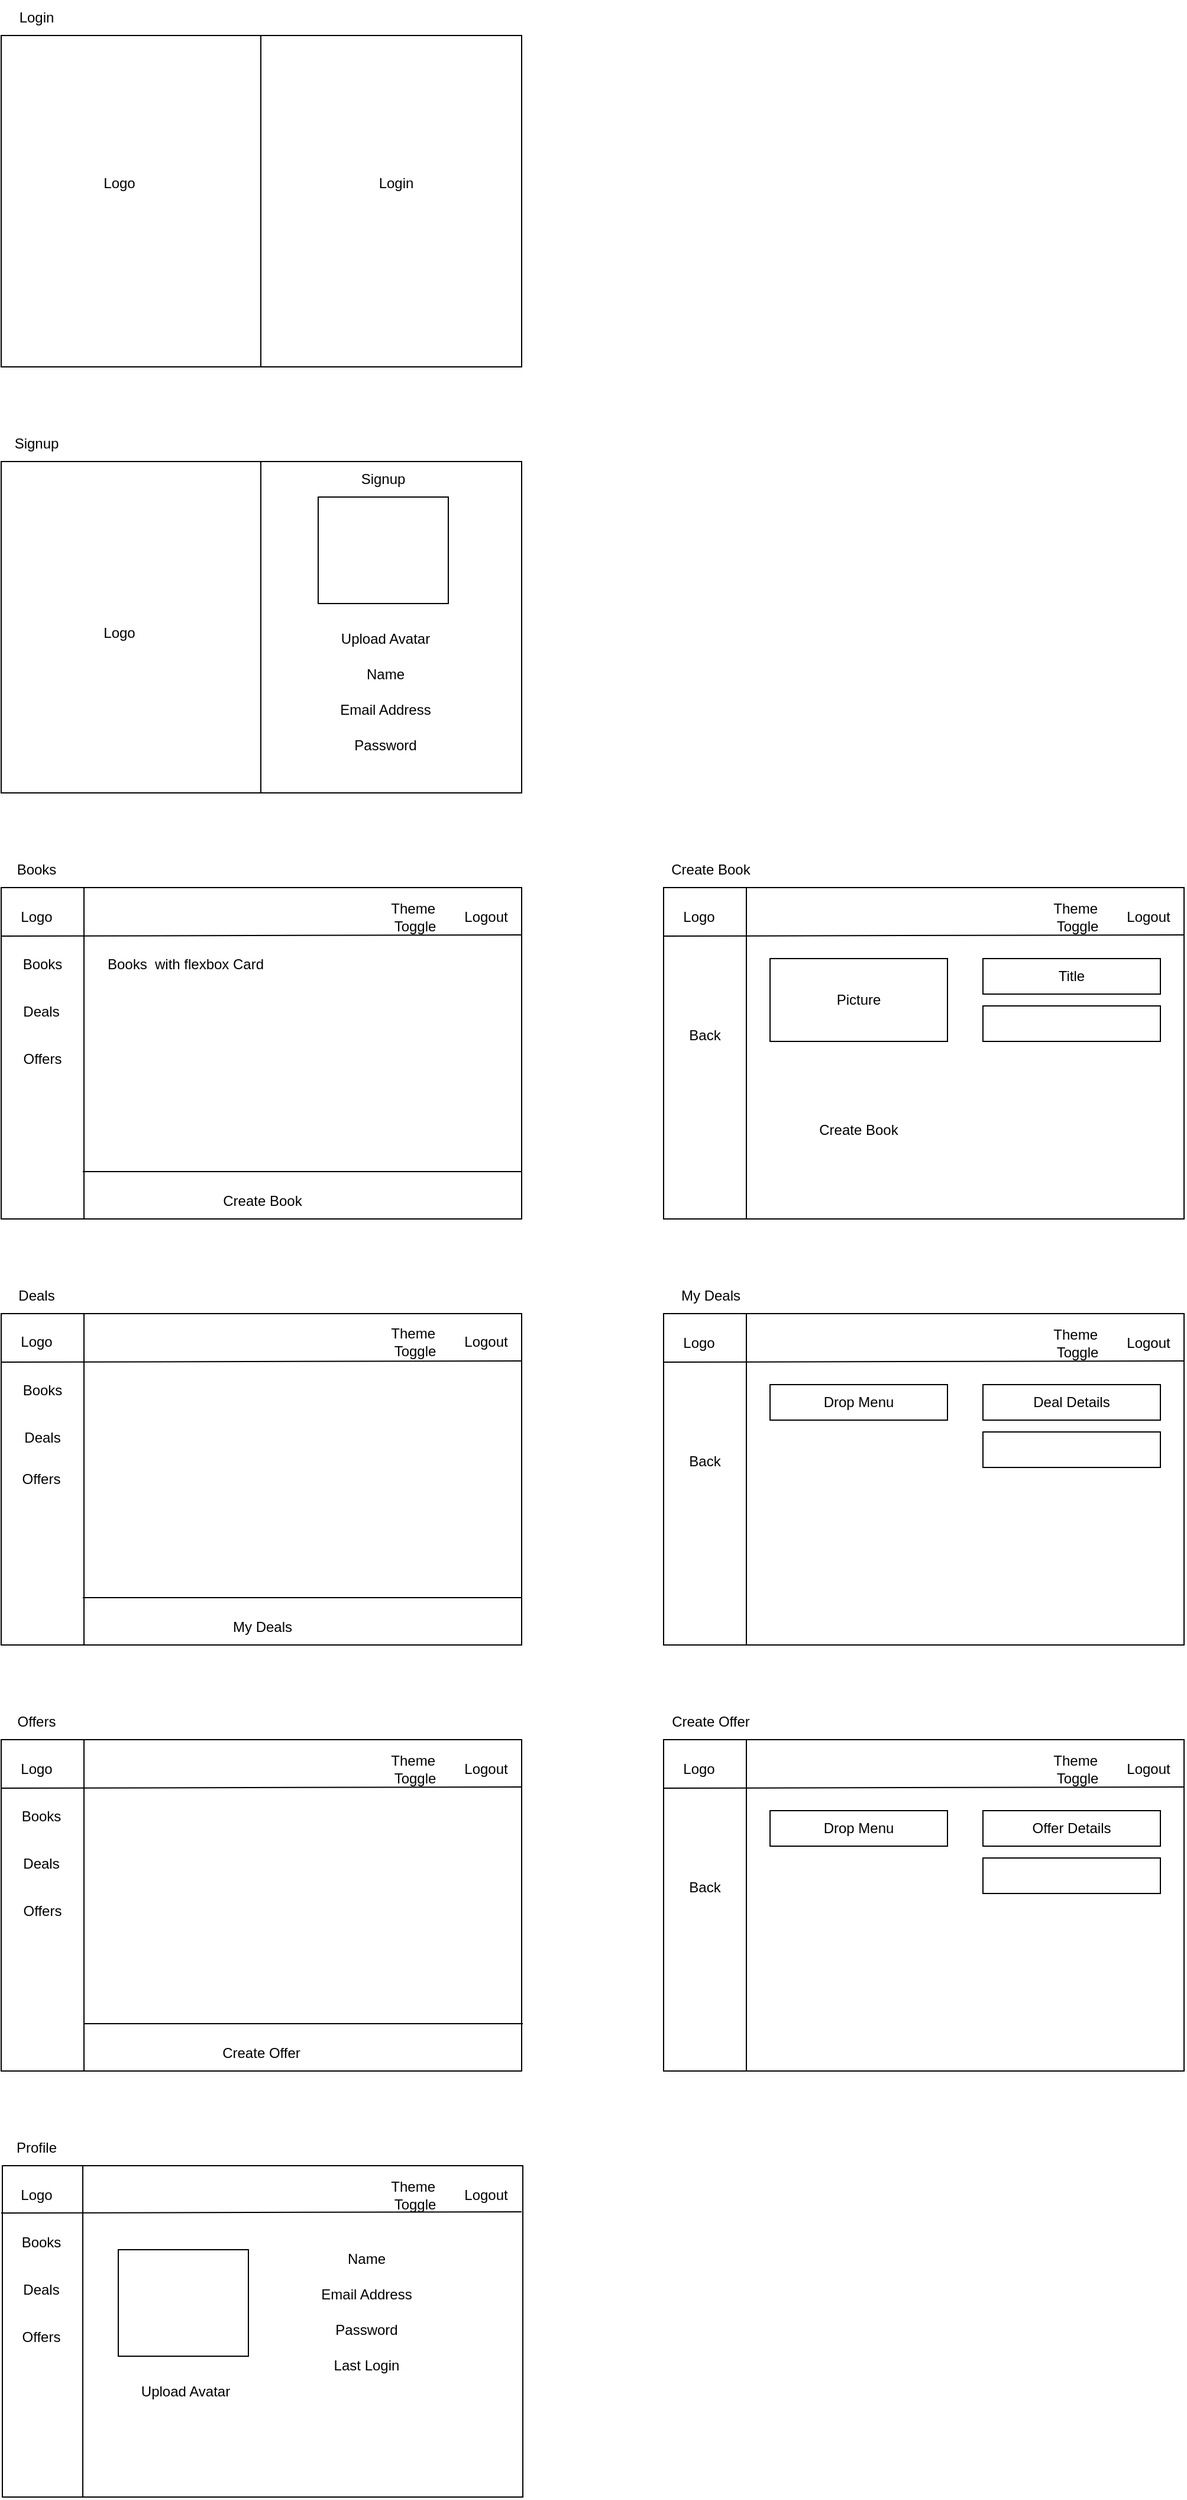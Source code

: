 <mxfile version="27.2.0">
  <diagram name="Page-1" id="3cRse9nx-mdcCEquvsmP">
    <mxGraphModel dx="1042" dy="562" grid="1" gridSize="10" guides="1" tooltips="1" connect="1" arrows="1" fold="1" page="1" pageScale="1" pageWidth="827" pageHeight="1169" math="0" shadow="0">
      <root>
        <mxCell id="0" />
        <mxCell id="1" parent="0" />
        <mxCell id="dCZFzRNxmEc5decSwOcq-1" value="" style="rounded=0;whiteSpace=wrap;html=1;" parent="1" vertex="1">
          <mxGeometry x="80" y="80" width="440" height="280" as="geometry" />
        </mxCell>
        <mxCell id="dCZFzRNxmEc5decSwOcq-2" value="" style="rounded=0;whiteSpace=wrap;html=1;" parent="1" vertex="1">
          <mxGeometry x="80" y="440" width="440" height="280" as="geometry" />
        </mxCell>
        <mxCell id="dCZFzRNxmEc5decSwOcq-3" value="" style="rounded=0;whiteSpace=wrap;html=1;" parent="1" vertex="1">
          <mxGeometry x="80" y="800" width="440" height="280" as="geometry" />
        </mxCell>
        <mxCell id="dCZFzRNxmEc5decSwOcq-4" value="" style="rounded=0;whiteSpace=wrap;html=1;" parent="1" vertex="1">
          <mxGeometry x="80" y="1160" width="440" height="280" as="geometry" />
        </mxCell>
        <mxCell id="dCZFzRNxmEc5decSwOcq-5" value="Login" style="text;html=1;align=center;verticalAlign=middle;whiteSpace=wrap;rounded=0;" parent="1" vertex="1">
          <mxGeometry x="80" y="50" width="60" height="30" as="geometry" />
        </mxCell>
        <mxCell id="dCZFzRNxmEc5decSwOcq-6" value="Signup" style="text;html=1;align=center;verticalAlign=middle;whiteSpace=wrap;rounded=0;" parent="1" vertex="1">
          <mxGeometry x="80" y="410" width="60" height="30" as="geometry" />
        </mxCell>
        <mxCell id="dCZFzRNxmEc5decSwOcq-7" value="Books" style="text;html=1;align=center;verticalAlign=middle;whiteSpace=wrap;rounded=0;" parent="1" vertex="1">
          <mxGeometry x="80" y="770" width="60" height="30" as="geometry" />
        </mxCell>
        <mxCell id="dCZFzRNxmEc5decSwOcq-8" value="Deals" style="text;html=1;align=center;verticalAlign=middle;whiteSpace=wrap;rounded=0;" parent="1" vertex="1">
          <mxGeometry x="80" y="1130" width="60" height="30" as="geometry" />
        </mxCell>
        <mxCell id="dCZFzRNxmEc5decSwOcq-9" value="" style="rounded=0;whiteSpace=wrap;html=1;" parent="1" vertex="1">
          <mxGeometry x="80" y="1520" width="440" height="280" as="geometry" />
        </mxCell>
        <mxCell id="dCZFzRNxmEc5decSwOcq-10" value="Offers" style="text;html=1;align=center;verticalAlign=middle;whiteSpace=wrap;rounded=0;" parent="1" vertex="1">
          <mxGeometry x="80" y="1490" width="60" height="30" as="geometry" />
        </mxCell>
        <mxCell id="dCZFzRNxmEc5decSwOcq-11" value="" style="rounded=0;whiteSpace=wrap;html=1;" parent="1" vertex="1">
          <mxGeometry x="81" y="1880" width="440" height="280" as="geometry" />
        </mxCell>
        <mxCell id="dCZFzRNxmEc5decSwOcq-12" value="Profile" style="text;html=1;align=center;verticalAlign=middle;whiteSpace=wrap;rounded=0;" parent="1" vertex="1">
          <mxGeometry x="80" y="1850" width="60" height="30" as="geometry" />
        </mxCell>
        <mxCell id="dCZFzRNxmEc5decSwOcq-13" value="" style="endArrow=none;html=1;rounded=0;" parent="1" edge="1">
          <mxGeometry width="50" height="50" relative="1" as="geometry">
            <mxPoint x="299.5" y="360" as="sourcePoint" />
            <mxPoint x="299.5" y="80" as="targetPoint" />
          </mxGeometry>
        </mxCell>
        <mxCell id="dCZFzRNxmEc5decSwOcq-14" value="" style="endArrow=none;html=1;rounded=0;" parent="1" edge="1">
          <mxGeometry width="50" height="50" relative="1" as="geometry">
            <mxPoint x="299.5" y="720" as="sourcePoint" />
            <mxPoint x="299.5" y="440" as="targetPoint" />
          </mxGeometry>
        </mxCell>
        <mxCell id="dCZFzRNxmEc5decSwOcq-15" value="Logo" style="text;html=1;align=center;verticalAlign=middle;whiteSpace=wrap;rounded=0;" parent="1" vertex="1">
          <mxGeometry x="150" y="190" width="60" height="30" as="geometry" />
        </mxCell>
        <mxCell id="dCZFzRNxmEc5decSwOcq-16" value="Logo" style="text;html=1;align=center;verticalAlign=middle;whiteSpace=wrap;rounded=0;" parent="1" vertex="1">
          <mxGeometry x="150" y="570" width="60" height="30" as="geometry" />
        </mxCell>
        <mxCell id="dCZFzRNxmEc5decSwOcq-17" value="Login" style="text;html=1;align=center;verticalAlign=middle;whiteSpace=wrap;rounded=0;" parent="1" vertex="1">
          <mxGeometry x="384" y="190" width="60" height="30" as="geometry" />
        </mxCell>
        <mxCell id="dCZFzRNxmEc5decSwOcq-18" value="Signup" style="text;html=1;align=center;verticalAlign=middle;whiteSpace=wrap;rounded=0;" parent="1" vertex="1">
          <mxGeometry x="373" y="440" width="60" height="30" as="geometry" />
        </mxCell>
        <mxCell id="dCZFzRNxmEc5decSwOcq-19" value="" style="endArrow=none;html=1;rounded=0;" parent="1" edge="1">
          <mxGeometry width="50" height="50" relative="1" as="geometry">
            <mxPoint x="150" y="1080" as="sourcePoint" />
            <mxPoint x="150" y="800" as="targetPoint" />
          </mxGeometry>
        </mxCell>
        <mxCell id="dCZFzRNxmEc5decSwOcq-20" value="" style="endArrow=none;html=1;rounded=0;" parent="1" edge="1">
          <mxGeometry width="50" height="50" relative="1" as="geometry">
            <mxPoint x="150" y="1440" as="sourcePoint" />
            <mxPoint x="150" y="1160" as="targetPoint" />
          </mxGeometry>
        </mxCell>
        <mxCell id="dCZFzRNxmEc5decSwOcq-21" value="" style="endArrow=none;html=1;rounded=0;" parent="1" edge="1">
          <mxGeometry width="50" height="50" relative="1" as="geometry">
            <mxPoint x="149" y="2160" as="sourcePoint" />
            <mxPoint x="149" y="1880" as="targetPoint" />
          </mxGeometry>
        </mxCell>
        <mxCell id="dCZFzRNxmEc5decSwOcq-22" value="" style="endArrow=none;html=1;rounded=0;" parent="1" edge="1">
          <mxGeometry width="50" height="50" relative="1" as="geometry">
            <mxPoint x="150" y="1800" as="sourcePoint" />
            <mxPoint x="150" y="1520" as="targetPoint" />
          </mxGeometry>
        </mxCell>
        <mxCell id="dCZFzRNxmEc5decSwOcq-23" value="" style="endArrow=none;html=1;rounded=0;" parent="1" edge="1">
          <mxGeometry width="50" height="50" relative="1" as="geometry">
            <mxPoint x="80" y="1920" as="sourcePoint" />
            <mxPoint x="520" y="1919" as="targetPoint" />
          </mxGeometry>
        </mxCell>
        <mxCell id="dCZFzRNxmEc5decSwOcq-24" value="" style="endArrow=none;html=1;rounded=0;" parent="1" edge="1">
          <mxGeometry width="50" height="50" relative="1" as="geometry">
            <mxPoint x="80" y="1561" as="sourcePoint" />
            <mxPoint x="520" y="1560" as="targetPoint" />
          </mxGeometry>
        </mxCell>
        <mxCell id="dCZFzRNxmEc5decSwOcq-25" value="" style="endArrow=none;html=1;rounded=0;" parent="1" edge="1">
          <mxGeometry width="50" height="50" relative="1" as="geometry">
            <mxPoint x="80" y="1201" as="sourcePoint" />
            <mxPoint x="520" y="1200" as="targetPoint" />
          </mxGeometry>
        </mxCell>
        <mxCell id="dCZFzRNxmEc5decSwOcq-26" value="" style="endArrow=none;html=1;rounded=0;" parent="1" edge="1">
          <mxGeometry width="50" height="50" relative="1" as="geometry">
            <mxPoint x="80" y="841" as="sourcePoint" />
            <mxPoint x="520" y="840" as="targetPoint" />
          </mxGeometry>
        </mxCell>
        <mxCell id="dCZFzRNxmEc5decSwOcq-27" value="Logo" style="text;html=1;align=center;verticalAlign=middle;whiteSpace=wrap;rounded=0;" parent="1" vertex="1">
          <mxGeometry x="80" y="810" width="60" height="30" as="geometry" />
        </mxCell>
        <mxCell id="dCZFzRNxmEc5decSwOcq-28" value="Logo" style="text;html=1;align=center;verticalAlign=middle;whiteSpace=wrap;rounded=0;" parent="1" vertex="1">
          <mxGeometry x="80" y="1169" width="60" height="30" as="geometry" />
        </mxCell>
        <mxCell id="dCZFzRNxmEc5decSwOcq-29" value="Logo" style="text;html=1;align=center;verticalAlign=middle;whiteSpace=wrap;rounded=0;" parent="1" vertex="1">
          <mxGeometry x="80" y="1530" width="60" height="30" as="geometry" />
        </mxCell>
        <mxCell id="dCZFzRNxmEc5decSwOcq-30" value="Logo" style="text;html=1;align=center;verticalAlign=middle;whiteSpace=wrap;rounded=0;" parent="1" vertex="1">
          <mxGeometry x="80" y="1890" width="60" height="30" as="geometry" />
        </mxCell>
        <mxCell id="dCZFzRNxmEc5decSwOcq-31" value="Logout" style="text;html=1;align=center;verticalAlign=middle;whiteSpace=wrap;rounded=0;" parent="1" vertex="1">
          <mxGeometry x="460" y="810" width="60" height="30" as="geometry" />
        </mxCell>
        <mxCell id="dCZFzRNxmEc5decSwOcq-32" value="Logout" style="text;html=1;align=center;verticalAlign=middle;whiteSpace=wrap;rounded=0;" parent="1" vertex="1">
          <mxGeometry x="460" y="1169" width="60" height="30" as="geometry" />
        </mxCell>
        <mxCell id="dCZFzRNxmEc5decSwOcq-33" value="Logout" style="text;html=1;align=center;verticalAlign=middle;whiteSpace=wrap;rounded=0;" parent="1" vertex="1">
          <mxGeometry x="460" y="1530" width="60" height="30" as="geometry" />
        </mxCell>
        <mxCell id="dCZFzRNxmEc5decSwOcq-34" value="Logout" style="text;html=1;align=center;verticalAlign=middle;whiteSpace=wrap;rounded=0;" parent="1" vertex="1">
          <mxGeometry x="460" y="1890" width="60" height="30" as="geometry" />
        </mxCell>
        <mxCell id="dCZFzRNxmEc5decSwOcq-35" value="Theme&amp;nbsp;&lt;div&gt;Toggle&lt;/div&gt;" style="text;html=1;align=center;verticalAlign=middle;whiteSpace=wrap;rounded=0;" parent="1" vertex="1">
          <mxGeometry x="400" y="810" width="60" height="30" as="geometry" />
        </mxCell>
        <mxCell id="dCZFzRNxmEc5decSwOcq-36" value="Theme&amp;nbsp;&lt;div&gt;Toggle&lt;/div&gt;" style="text;html=1;align=center;verticalAlign=middle;whiteSpace=wrap;rounded=0;" parent="1" vertex="1">
          <mxGeometry x="400" y="1169" width="60" height="30" as="geometry" />
        </mxCell>
        <mxCell id="dCZFzRNxmEc5decSwOcq-37" value="Theme&amp;nbsp;&lt;div&gt;Toggle&lt;/div&gt;" style="text;html=1;align=center;verticalAlign=middle;whiteSpace=wrap;rounded=0;" parent="1" vertex="1">
          <mxGeometry x="400" y="1530" width="60" height="30" as="geometry" />
        </mxCell>
        <mxCell id="dCZFzRNxmEc5decSwOcq-38" value="Theme&amp;nbsp;&lt;div&gt;Toggle&lt;/div&gt;" style="text;html=1;align=center;verticalAlign=middle;whiteSpace=wrap;rounded=0;" parent="1" vertex="1">
          <mxGeometry x="400" y="1890" width="60" height="30" as="geometry" />
        </mxCell>
        <mxCell id="dCZFzRNxmEc5decSwOcq-39" value="Books" style="text;html=1;align=center;verticalAlign=middle;whiteSpace=wrap;rounded=0;" parent="1" vertex="1">
          <mxGeometry x="84" y="1570" width="60" height="30" as="geometry" />
        </mxCell>
        <mxCell id="dCZFzRNxmEc5decSwOcq-41" value="Books" style="text;html=1;align=center;verticalAlign=middle;whiteSpace=wrap;rounded=0;" parent="1" vertex="1">
          <mxGeometry x="84" y="1930" width="60" height="30" as="geometry" />
        </mxCell>
        <mxCell id="dCZFzRNxmEc5decSwOcq-42" value="Books" style="text;html=1;align=center;verticalAlign=middle;whiteSpace=wrap;rounded=0;" parent="1" vertex="1">
          <mxGeometry x="85" y="1210" width="60" height="30" as="geometry" />
        </mxCell>
        <mxCell id="dCZFzRNxmEc5decSwOcq-43" value="Books" style="text;html=1;align=center;verticalAlign=middle;whiteSpace=wrap;rounded=0;" parent="1" vertex="1">
          <mxGeometry x="85" y="850" width="60" height="30" as="geometry" />
        </mxCell>
        <mxCell id="dCZFzRNxmEc5decSwOcq-44" value="Deals" style="text;html=1;align=center;verticalAlign=middle;whiteSpace=wrap;rounded=0;" parent="1" vertex="1">
          <mxGeometry x="84" y="1970" width="60" height="30" as="geometry" />
        </mxCell>
        <mxCell id="dCZFzRNxmEc5decSwOcq-45" value="Deals" style="text;html=1;align=center;verticalAlign=middle;whiteSpace=wrap;rounded=0;" parent="1" vertex="1">
          <mxGeometry x="84" y="1610" width="60" height="30" as="geometry" />
        </mxCell>
        <mxCell id="dCZFzRNxmEc5decSwOcq-46" value="Deals" style="text;html=1;align=center;verticalAlign=middle;whiteSpace=wrap;rounded=0;" parent="1" vertex="1">
          <mxGeometry x="85" y="1250" width="60" height="30" as="geometry" />
        </mxCell>
        <mxCell id="dCZFzRNxmEc5decSwOcq-47" value="Deals" style="text;html=1;align=center;verticalAlign=middle;whiteSpace=wrap;rounded=0;" parent="1" vertex="1">
          <mxGeometry x="84" y="890" width="60" height="30" as="geometry" />
        </mxCell>
        <mxCell id="dCZFzRNxmEc5decSwOcq-48" value="Offers" style="text;html=1;align=center;verticalAlign=middle;whiteSpace=wrap;rounded=0;" parent="1" vertex="1">
          <mxGeometry x="85" y="930" width="60" height="30" as="geometry" />
        </mxCell>
        <mxCell id="dCZFzRNxmEc5decSwOcq-50" value="Offers" style="text;html=1;align=center;verticalAlign=middle;whiteSpace=wrap;rounded=0;" parent="1" vertex="1">
          <mxGeometry x="84" y="1285" width="60" height="30" as="geometry" />
        </mxCell>
        <mxCell id="dCZFzRNxmEc5decSwOcq-51" value="Offers" style="text;html=1;align=center;verticalAlign=middle;whiteSpace=wrap;rounded=0;" parent="1" vertex="1">
          <mxGeometry x="85" y="1650" width="60" height="30" as="geometry" />
        </mxCell>
        <mxCell id="dCZFzRNxmEc5decSwOcq-52" value="Offers" style="text;html=1;align=center;verticalAlign=middle;whiteSpace=wrap;rounded=0;" parent="1" vertex="1">
          <mxGeometry x="84" y="2010" width="60" height="30" as="geometry" />
        </mxCell>
        <mxCell id="dCZFzRNxmEc5decSwOcq-53" value="" style="rounded=0;whiteSpace=wrap;html=1;" parent="1" vertex="1">
          <mxGeometry x="179" y="1951" width="110" height="90" as="geometry" />
        </mxCell>
        <mxCell id="dCZFzRNxmEc5decSwOcq-54" value="Upload Avatar" style="text;html=1;align=center;verticalAlign=middle;whiteSpace=wrap;rounded=0;" parent="1" vertex="1">
          <mxGeometry x="181" y="2056" width="110" height="30" as="geometry" />
        </mxCell>
        <mxCell id="dCZFzRNxmEc5decSwOcq-55" value="Name" style="text;html=1;align=center;verticalAlign=middle;whiteSpace=wrap;rounded=0;" parent="1" vertex="1">
          <mxGeometry x="334" y="1944" width="110" height="30" as="geometry" />
        </mxCell>
        <mxCell id="dCZFzRNxmEc5decSwOcq-56" value="Email Address" style="text;html=1;align=center;verticalAlign=middle;whiteSpace=wrap;rounded=0;" parent="1" vertex="1">
          <mxGeometry x="334" y="1974" width="110" height="30" as="geometry" />
        </mxCell>
        <mxCell id="dCZFzRNxmEc5decSwOcq-57" value="Password" style="text;html=1;align=center;verticalAlign=middle;whiteSpace=wrap;rounded=0;" parent="1" vertex="1">
          <mxGeometry x="334" y="2004" width="110" height="30" as="geometry" />
        </mxCell>
        <mxCell id="dCZFzRNxmEc5decSwOcq-58" value="Last Login" style="text;html=1;align=center;verticalAlign=middle;whiteSpace=wrap;rounded=0;" parent="1" vertex="1">
          <mxGeometry x="334" y="2034" width="110" height="30" as="geometry" />
        </mxCell>
        <mxCell id="dCZFzRNxmEc5decSwOcq-59" value="" style="endArrow=none;html=1;rounded=0;" parent="1" edge="1">
          <mxGeometry width="50" height="50" relative="1" as="geometry">
            <mxPoint x="150" y="1760" as="sourcePoint" />
            <mxPoint x="521" y="1760" as="targetPoint" />
          </mxGeometry>
        </mxCell>
        <mxCell id="dCZFzRNxmEc5decSwOcq-60" value="" style="endArrow=none;html=1;rounded=0;" parent="1" edge="1">
          <mxGeometry width="50" height="50" relative="1" as="geometry">
            <mxPoint x="149" y="1400" as="sourcePoint" />
            <mxPoint x="520" y="1400" as="targetPoint" />
          </mxGeometry>
        </mxCell>
        <mxCell id="dCZFzRNxmEc5decSwOcq-61" value="" style="endArrow=none;html=1;rounded=0;" parent="1" edge="1">
          <mxGeometry width="50" height="50" relative="1" as="geometry">
            <mxPoint x="149" y="1040" as="sourcePoint" />
            <mxPoint x="520" y="1040" as="targetPoint" />
          </mxGeometry>
        </mxCell>
        <mxCell id="dCZFzRNxmEc5decSwOcq-62" value="Create Book" style="text;html=1;align=center;verticalAlign=middle;whiteSpace=wrap;rounded=0;" parent="1" vertex="1">
          <mxGeometry x="241" y="1050" width="120" height="30" as="geometry" />
        </mxCell>
        <mxCell id="dCZFzRNxmEc5decSwOcq-64" value="Create Offer" style="text;html=1;align=center;verticalAlign=middle;whiteSpace=wrap;rounded=0;" parent="1" vertex="1">
          <mxGeometry x="240" y="1770" width="120" height="30" as="geometry" />
        </mxCell>
        <mxCell id="dCZFzRNxmEc5decSwOcq-65" value="My Deals" style="text;html=1;align=center;verticalAlign=middle;whiteSpace=wrap;rounded=0;" parent="1" vertex="1">
          <mxGeometry x="241" y="1410" width="120" height="30" as="geometry" />
        </mxCell>
        <mxCell id="dCZFzRNxmEc5decSwOcq-66" value="" style="rounded=0;whiteSpace=wrap;html=1;" parent="1" vertex="1">
          <mxGeometry x="640" y="800" width="440" height="280" as="geometry" />
        </mxCell>
        <mxCell id="dCZFzRNxmEc5decSwOcq-67" value="Create Book" style="text;html=1;align=center;verticalAlign=middle;whiteSpace=wrap;rounded=0;" parent="1" vertex="1">
          <mxGeometry x="640" y="770" width="80" height="30" as="geometry" />
        </mxCell>
        <mxCell id="dCZFzRNxmEc5decSwOcq-68" value="" style="endArrow=none;html=1;rounded=0;" parent="1" edge="1">
          <mxGeometry width="50" height="50" relative="1" as="geometry">
            <mxPoint x="710" y="1080" as="sourcePoint" />
            <mxPoint x="710" y="800" as="targetPoint" />
          </mxGeometry>
        </mxCell>
        <mxCell id="dCZFzRNxmEc5decSwOcq-69" value="" style="endArrow=none;html=1;rounded=0;" parent="1" edge="1">
          <mxGeometry width="50" height="50" relative="1" as="geometry">
            <mxPoint x="640" y="841" as="sourcePoint" />
            <mxPoint x="1080" y="840" as="targetPoint" />
          </mxGeometry>
        </mxCell>
        <mxCell id="dCZFzRNxmEc5decSwOcq-70" value="Logo" style="text;html=1;align=center;verticalAlign=middle;whiteSpace=wrap;rounded=0;" parent="1" vertex="1">
          <mxGeometry x="640" y="810" width="60" height="30" as="geometry" />
        </mxCell>
        <mxCell id="dCZFzRNxmEc5decSwOcq-71" value="Logout" style="text;html=1;align=center;verticalAlign=middle;whiteSpace=wrap;rounded=0;" parent="1" vertex="1">
          <mxGeometry x="1020" y="810" width="60" height="30" as="geometry" />
        </mxCell>
        <mxCell id="dCZFzRNxmEc5decSwOcq-72" value="Theme&amp;nbsp;&lt;div&gt;Toggle&lt;/div&gt;" style="text;html=1;align=center;verticalAlign=middle;whiteSpace=wrap;rounded=0;" parent="1" vertex="1">
          <mxGeometry x="960" y="810" width="60" height="30" as="geometry" />
        </mxCell>
        <mxCell id="dCZFzRNxmEc5decSwOcq-73" value="Back" style="text;html=1;align=center;verticalAlign=middle;whiteSpace=wrap;rounded=0;" parent="1" vertex="1">
          <mxGeometry x="645" y="910" width="60" height="30" as="geometry" />
        </mxCell>
        <mxCell id="dCZFzRNxmEc5decSwOcq-77" value="Create Book" style="text;html=1;align=center;verticalAlign=middle;whiteSpace=wrap;rounded=0;" parent="1" vertex="1">
          <mxGeometry x="745" y="990" width="120" height="30" as="geometry" />
        </mxCell>
        <mxCell id="dCZFzRNxmEc5decSwOcq-102" value="Picture" style="rounded=0;whiteSpace=wrap;html=1;" parent="1" vertex="1">
          <mxGeometry x="730" y="860" width="150" height="70" as="geometry" />
        </mxCell>
        <mxCell id="dCZFzRNxmEc5decSwOcq-103" value="Title" style="rounded=0;whiteSpace=wrap;html=1;" parent="1" vertex="1">
          <mxGeometry x="910" y="860" width="150" height="30" as="geometry" />
        </mxCell>
        <mxCell id="dCZFzRNxmEc5decSwOcq-104" value="" style="rounded=0;whiteSpace=wrap;html=1;" parent="1" vertex="1">
          <mxGeometry x="910" y="900" width="150" height="30" as="geometry" />
        </mxCell>
        <mxCell id="dCZFzRNxmEc5decSwOcq-105" value="" style="rounded=0;whiteSpace=wrap;html=1;" parent="1" vertex="1">
          <mxGeometry x="640" y="1160" width="440" height="280" as="geometry" />
        </mxCell>
        <mxCell id="dCZFzRNxmEc5decSwOcq-106" value="" style="endArrow=none;html=1;rounded=0;" parent="1" edge="1">
          <mxGeometry width="50" height="50" relative="1" as="geometry">
            <mxPoint x="710" y="1440" as="sourcePoint" />
            <mxPoint x="710" y="1160" as="targetPoint" />
          </mxGeometry>
        </mxCell>
        <mxCell id="dCZFzRNxmEc5decSwOcq-107" value="" style="endArrow=none;html=1;rounded=0;" parent="1" edge="1">
          <mxGeometry width="50" height="50" relative="1" as="geometry">
            <mxPoint x="640" y="1201" as="sourcePoint" />
            <mxPoint x="1080" y="1200" as="targetPoint" />
          </mxGeometry>
        </mxCell>
        <mxCell id="dCZFzRNxmEc5decSwOcq-108" value="Logo" style="text;html=1;align=center;verticalAlign=middle;whiteSpace=wrap;rounded=0;" parent="1" vertex="1">
          <mxGeometry x="640" y="1170" width="60" height="30" as="geometry" />
        </mxCell>
        <mxCell id="dCZFzRNxmEc5decSwOcq-109" value="Logout" style="text;html=1;align=center;verticalAlign=middle;whiteSpace=wrap;rounded=0;" parent="1" vertex="1">
          <mxGeometry x="1020" y="1170" width="60" height="30" as="geometry" />
        </mxCell>
        <mxCell id="dCZFzRNxmEc5decSwOcq-110" value="Theme&amp;nbsp;&lt;div&gt;Toggle&lt;/div&gt;" style="text;html=1;align=center;verticalAlign=middle;whiteSpace=wrap;rounded=0;" parent="1" vertex="1">
          <mxGeometry x="960" y="1170" width="60" height="30" as="geometry" />
        </mxCell>
        <mxCell id="dCZFzRNxmEc5decSwOcq-111" value="Back" style="text;html=1;align=center;verticalAlign=middle;whiteSpace=wrap;rounded=0;" parent="1" vertex="1">
          <mxGeometry x="645" y="1270" width="60" height="30" as="geometry" />
        </mxCell>
        <mxCell id="dCZFzRNxmEc5decSwOcq-113" value="Drop Menu" style="rounded=0;whiteSpace=wrap;html=1;" parent="1" vertex="1">
          <mxGeometry x="730" y="1220" width="150" height="30" as="geometry" />
        </mxCell>
        <mxCell id="dCZFzRNxmEc5decSwOcq-114" value="Deal Details" style="rounded=0;whiteSpace=wrap;html=1;" parent="1" vertex="1">
          <mxGeometry x="910" y="1220" width="150" height="30" as="geometry" />
        </mxCell>
        <mxCell id="dCZFzRNxmEc5decSwOcq-115" value="" style="rounded=0;whiteSpace=wrap;html=1;" parent="1" vertex="1">
          <mxGeometry x="910" y="1260" width="150" height="30" as="geometry" />
        </mxCell>
        <mxCell id="dCZFzRNxmEc5decSwOcq-116" value="" style="rounded=0;whiteSpace=wrap;html=1;" parent="1" vertex="1">
          <mxGeometry x="640" y="1520" width="440" height="280" as="geometry" />
        </mxCell>
        <mxCell id="dCZFzRNxmEc5decSwOcq-117" value="" style="endArrow=none;html=1;rounded=0;" parent="1" edge="1">
          <mxGeometry width="50" height="50" relative="1" as="geometry">
            <mxPoint x="710" y="1800" as="sourcePoint" />
            <mxPoint x="710" y="1520" as="targetPoint" />
          </mxGeometry>
        </mxCell>
        <mxCell id="dCZFzRNxmEc5decSwOcq-118" value="" style="endArrow=none;html=1;rounded=0;" parent="1" edge="1">
          <mxGeometry width="50" height="50" relative="1" as="geometry">
            <mxPoint x="640" y="1561" as="sourcePoint" />
            <mxPoint x="1080" y="1560" as="targetPoint" />
          </mxGeometry>
        </mxCell>
        <mxCell id="dCZFzRNxmEc5decSwOcq-119" value="Logo" style="text;html=1;align=center;verticalAlign=middle;whiteSpace=wrap;rounded=0;" parent="1" vertex="1">
          <mxGeometry x="640" y="1530" width="60" height="30" as="geometry" />
        </mxCell>
        <mxCell id="dCZFzRNxmEc5decSwOcq-120" value="Logout" style="text;html=1;align=center;verticalAlign=middle;whiteSpace=wrap;rounded=0;" parent="1" vertex="1">
          <mxGeometry x="1020" y="1530" width="60" height="30" as="geometry" />
        </mxCell>
        <mxCell id="dCZFzRNxmEc5decSwOcq-121" value="Theme&amp;nbsp;&lt;div&gt;Toggle&lt;/div&gt;" style="text;html=1;align=center;verticalAlign=middle;whiteSpace=wrap;rounded=0;" parent="1" vertex="1">
          <mxGeometry x="960" y="1530" width="60" height="30" as="geometry" />
        </mxCell>
        <mxCell id="dCZFzRNxmEc5decSwOcq-122" value="Back" style="text;html=1;align=center;verticalAlign=middle;whiteSpace=wrap;rounded=0;" parent="1" vertex="1">
          <mxGeometry x="645" y="1630" width="60" height="30" as="geometry" />
        </mxCell>
        <mxCell id="dCZFzRNxmEc5decSwOcq-125" value="Offer Details" style="rounded=0;whiteSpace=wrap;html=1;" parent="1" vertex="1">
          <mxGeometry x="910" y="1580" width="150" height="30" as="geometry" />
        </mxCell>
        <mxCell id="dCZFzRNxmEc5decSwOcq-126" value="" style="rounded=0;whiteSpace=wrap;html=1;" parent="1" vertex="1">
          <mxGeometry x="910" y="1620" width="150" height="30" as="geometry" />
        </mxCell>
        <mxCell id="dCZFzRNxmEc5decSwOcq-127" value="My Deals" style="text;html=1;align=center;verticalAlign=middle;whiteSpace=wrap;rounded=0;" parent="1" vertex="1">
          <mxGeometry x="640" y="1130" width="80" height="30" as="geometry" />
        </mxCell>
        <mxCell id="dCZFzRNxmEc5decSwOcq-128" value="Create Offer" style="text;html=1;align=center;verticalAlign=middle;whiteSpace=wrap;rounded=0;" parent="1" vertex="1">
          <mxGeometry x="640" y="1490" width="80" height="30" as="geometry" />
        </mxCell>
        <mxCell id="dCZFzRNxmEc5decSwOcq-129" value="Drop Menu" style="rounded=0;whiteSpace=wrap;html=1;" parent="1" vertex="1">
          <mxGeometry x="730" y="1580" width="150" height="30" as="geometry" />
        </mxCell>
        <mxCell id="dCZFzRNxmEc5decSwOcq-130" value="Books&amp;nbsp; with flexbox Card" style="text;html=1;align=center;verticalAlign=middle;whiteSpace=wrap;rounded=0;" parent="1" vertex="1">
          <mxGeometry x="161" y="850" width="150" height="30" as="geometry" />
        </mxCell>
        <mxCell id="7AqbM3VPTJX5Y87s8P_b-11" value="" style="rounded=0;whiteSpace=wrap;html=1;" vertex="1" parent="1">
          <mxGeometry x="348" y="470" width="110" height="90" as="geometry" />
        </mxCell>
        <mxCell id="7AqbM3VPTJX5Y87s8P_b-12" value="Upload Avatar" style="text;html=1;align=center;verticalAlign=middle;whiteSpace=wrap;rounded=0;" vertex="1" parent="1">
          <mxGeometry x="350" y="575" width="110" height="30" as="geometry" />
        </mxCell>
        <mxCell id="7AqbM3VPTJX5Y87s8P_b-13" value="Name" style="text;html=1;align=center;verticalAlign=middle;whiteSpace=wrap;rounded=0;" vertex="1" parent="1">
          <mxGeometry x="350" y="605" width="110" height="30" as="geometry" />
        </mxCell>
        <mxCell id="7AqbM3VPTJX5Y87s8P_b-14" value="Email Address" style="text;html=1;align=center;verticalAlign=middle;whiteSpace=wrap;rounded=0;" vertex="1" parent="1">
          <mxGeometry x="350" y="635" width="110" height="30" as="geometry" />
        </mxCell>
        <mxCell id="7AqbM3VPTJX5Y87s8P_b-15" value="Password" style="text;html=1;align=center;verticalAlign=middle;whiteSpace=wrap;rounded=0;" vertex="1" parent="1">
          <mxGeometry x="350" y="665" width="110" height="30" as="geometry" />
        </mxCell>
      </root>
    </mxGraphModel>
  </diagram>
</mxfile>
